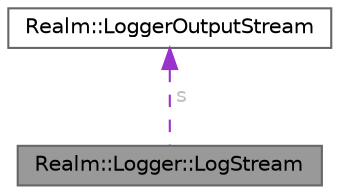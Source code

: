 digraph "Realm::Logger::LogStream"
{
 // LATEX_PDF_SIZE
  bgcolor="transparent";
  edge [fontname=Helvetica,fontsize=10,labelfontname=Helvetica,labelfontsize=10];
  node [fontname=Helvetica,fontsize=10,shape=box,height=0.2,width=0.4];
  Node1 [id="Node000001",label="Realm::Logger::LogStream",height=0.2,width=0.4,color="gray40", fillcolor="grey60", style="filled", fontcolor="black",tooltip=" "];
  Node2 -> Node1 [id="edge1_Node000001_Node000002",dir="back",color="darkorchid3",style="dashed",tooltip=" ",label=" s",fontcolor="grey" ];
  Node2 [id="Node000002",label="Realm::LoggerOutputStream",height=0.2,width=0.4,color="gray40", fillcolor="white", style="filled",URL="$classRealm_1_1LoggerOutputStream.html",tooltip=" "];
}
